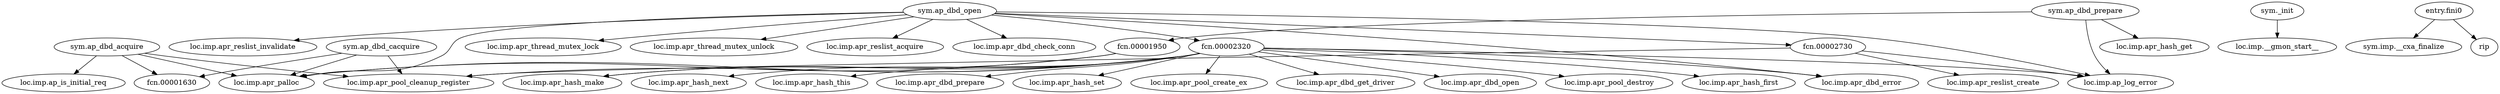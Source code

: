digraph code {
  "0x00002c20" [label="sym.ap_dbd_acquire"];
  "0x00002c20" -> "0x00001700";
  "0x00001700" [label="loc.imp.ap_is_initial_req"];
  "0x00002c20" -> "0x00001680";
  "0x00001680" [label="loc.imp.apr_palloc"];
  "0x00002c20" -> "0x00001630";
  "0x00001630" [label="fcn.00001630"];
  "0x00002c20" -> "0x00001660";
  "0x00001660" [label="loc.imp.apr_pool_cleanup_register"];
  "0x00002b80" [label="sym.ap_dbd_cacquire"];
  "0x00002b80" -> "0x00001680";
  "0x00001680" [label="loc.imp.apr_palloc"];
  "0x00002b80" -> "0x00001630";
  "0x00001630" [label="fcn.00001630"];
  "0x00002b80" -> "0x00001660";
  "0x00001660" [label="loc.imp.apr_pool_cleanup_register"];
  "0x00001530" [label="sym._init"];
  "0x00001530" -> "0x000016c0";
  "0x000016c0" [label="loc.imp.__gmon_start__"];
  "0x000028e0" [label="sym.ap_dbd_open"];
  "0x000028e0" -> "0x000017b0";
  "0x000017b0" [label="loc.imp.apr_reslist_acquire"];
  "0x000028e0" -> "0x00001600";
  "0x00001600" [label="loc.imp.apr_dbd_check_conn"];
  "0x000028e0" -> "0x000015a0";
  "0x000015a0" [label="loc.imp.apr_dbd_error"];
  "0x000028e0" -> "0x00001710";
  "0x00001710" [label="loc.imp.ap_log_error"];
  "0x000028e0" -> "0x00001590";
  "0x00001590" [label="loc.imp.apr_reslist_invalidate"];
  "0x000028e0" -> "0x00001680";
  "0x00001680" [label="loc.imp.apr_palloc"];
  "0x000028e0" -> "0x00002320";
  "0x00002320" [label="fcn.00002320"];
  "0x000028e0" -> "0x00001690";
  "0x00001690" [label="loc.imp.apr_thread_mutex_lock"];
  "0x000028e0" -> "0x000017e0";
  "0x000017e0" [label="loc.imp.apr_thread_mutex_unlock"];
  "0x000028e0" -> "0x00002730";
  "0x00002730" [label="fcn.00002730"];
  "0x00001a10" [label="sym.ap_dbd_prepare"];
  "0x00001a10" -> "0x000017c0";
  "0x000017c0" [label="loc.imp.apr_hash_get"];
  "0x00001a10" -> "0x00001710";
  "0x00001710" [label="loc.imp.ap_log_error"];
  "0x00001a10" -> "0x00001950";
  "0x00001950" [label="fcn.00001950"];
  "0x00001880" [label="entry.fini0"];
  "0x00001880" -> "0x000017a0";
  "0x000017a0" [label="sym.imp.__cxa_finalize"];
  "0x00001880" -> "0x000017f0";
  "0x000017f0" [label="rip"];
  "0x00001950" [label="fcn.00001950"];
  "0x00001950" -> "0x00001680";
  "0x00001680" [label="loc.imp.apr_palloc"];
  "0x00001950" -> "0x000016e0";
  "0x000016e0" [label="loc.imp.apr_hash_make"];
  "0x00002730" [label="fcn.00002730"];
  "0x00002730" -> "0x000015b0";
  "0x000015b0" [label="loc.imp.apr_reslist_create"];
  "0x00002730" -> "0x00001660";
  "0x00001660" [label="loc.imp.apr_pool_cleanup_register"];
  "0x00002730" -> "0x00001710";
  "0x00001710" [label="loc.imp.ap_log_error"];
  "0x00002320" [label="fcn.00002320"];
  "0x00002320" -> "0x000015e0";
  "0x000015e0" [label="loc.imp.apr_pool_create_ex"];
  "0x00002320" -> "0x00001680";
  "0x00001680" [label="loc.imp.apr_palloc"];
  "0x00002320" -> "0x00001760";
  "0x00001760" [label="loc.imp.apr_dbd_get_driver"];
  "0x00002320" -> "0x00001710";
  "0x00001710" [label="loc.imp.ap_log_error"];
  "0x00002320" -> "0x00001610";
  "0x00001610" [label="loc.imp.apr_dbd_open"];
  "0x00002320" -> "0x00001740";
  "0x00001740" [label="loc.imp.apr_pool_destroy"];
  "0x00002320" -> "0x00001660";
  "0x00001660" [label="loc.imp.apr_pool_cleanup_register"];
  "0x00002320" -> "0x000016e0";
  "0x000016e0" [label="loc.imp.apr_hash_make"];
  "0x00002320" -> "0x00001560";
  "0x00001560" [label="loc.imp.apr_hash_first"];
  "0x00002320" -> "0x00001770";
  "0x00001770" [label="loc.imp.apr_hash_next"];
  "0x00002320" -> "0x00001670";
  "0x00001670" [label="loc.imp.apr_hash_this"];
  "0x00002320" -> "0x00001580";
  "0x00001580" [label="loc.imp.apr_dbd_prepare"];
  "0x00002320" -> "0x000015c0";
  "0x000015c0" [label="loc.imp.apr_hash_set"];
  "0x00002320" -> "0x000015a0";
  "0x000015a0" [label="loc.imp.apr_dbd_error"];
}